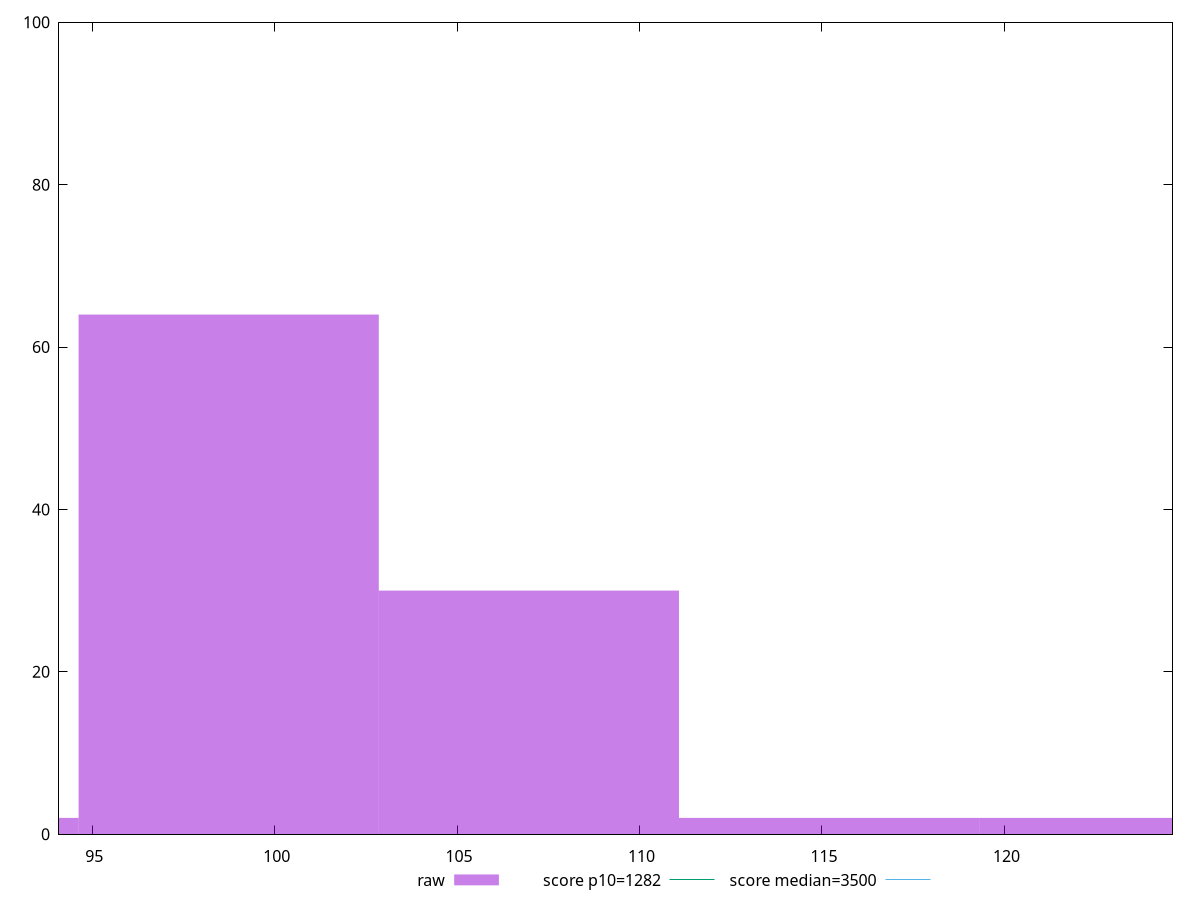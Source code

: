 reset

$raw <<EOF
106.96737324381347 30
98.73911376352012 64
115.19563272410682 2
90.51085428322679 2
123.42389220440016 2
EOF

set key outside below
set boxwidth 8.228259480293344
set xrange [94.088:124.60800000000002]
set yrange [0:100]
set trange [0:100]
set style fill transparent solid 0.5 noborder

set parametric
set terminal svg size 640, 490 enhanced background rgb 'white'
set output "report_00018_2021-02-10T15-25-16.877Z/bootup-time/samples/pages+cached+noadtech+nomedia+nocss/raw/histogram.svg"

plot $raw title "raw" with boxes, \
     1282,t title "score p10=1282", \
     3500,t title "score median=3500"

reset
